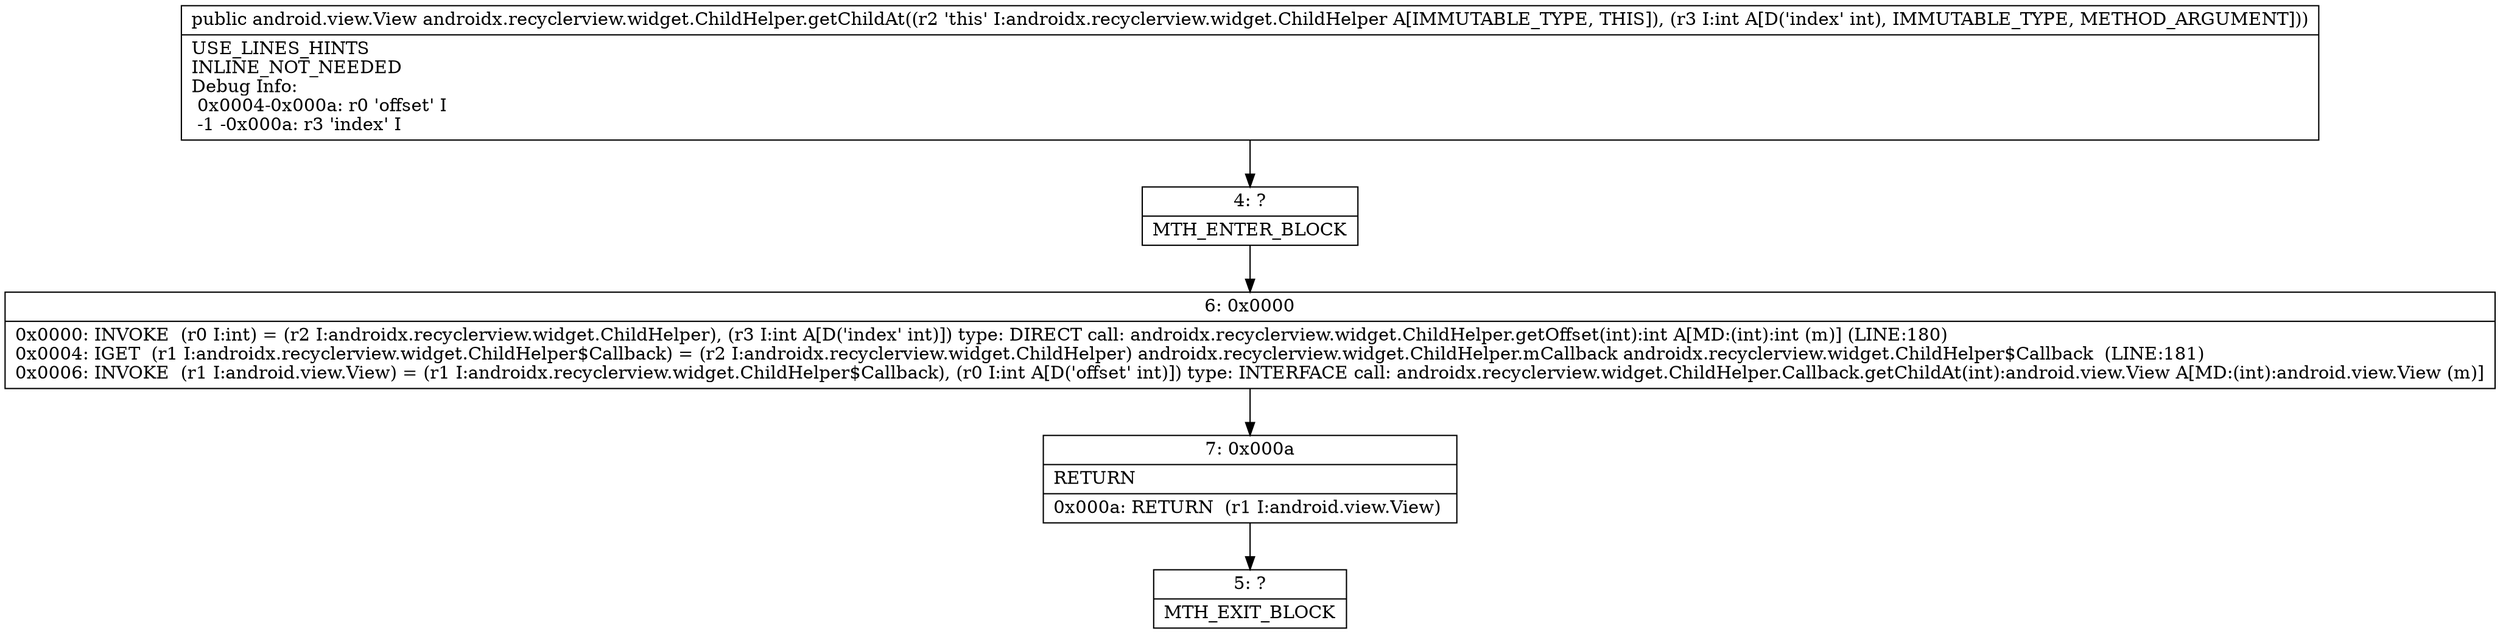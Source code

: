 digraph "CFG forandroidx.recyclerview.widget.ChildHelper.getChildAt(I)Landroid\/view\/View;" {
Node_4 [shape=record,label="{4\:\ ?|MTH_ENTER_BLOCK\l}"];
Node_6 [shape=record,label="{6\:\ 0x0000|0x0000: INVOKE  (r0 I:int) = (r2 I:androidx.recyclerview.widget.ChildHelper), (r3 I:int A[D('index' int)]) type: DIRECT call: androidx.recyclerview.widget.ChildHelper.getOffset(int):int A[MD:(int):int (m)] (LINE:180)\l0x0004: IGET  (r1 I:androidx.recyclerview.widget.ChildHelper$Callback) = (r2 I:androidx.recyclerview.widget.ChildHelper) androidx.recyclerview.widget.ChildHelper.mCallback androidx.recyclerview.widget.ChildHelper$Callback  (LINE:181)\l0x0006: INVOKE  (r1 I:android.view.View) = (r1 I:androidx.recyclerview.widget.ChildHelper$Callback), (r0 I:int A[D('offset' int)]) type: INTERFACE call: androidx.recyclerview.widget.ChildHelper.Callback.getChildAt(int):android.view.View A[MD:(int):android.view.View (m)]\l}"];
Node_7 [shape=record,label="{7\:\ 0x000a|RETURN\l|0x000a: RETURN  (r1 I:android.view.View) \l}"];
Node_5 [shape=record,label="{5\:\ ?|MTH_EXIT_BLOCK\l}"];
MethodNode[shape=record,label="{public android.view.View androidx.recyclerview.widget.ChildHelper.getChildAt((r2 'this' I:androidx.recyclerview.widget.ChildHelper A[IMMUTABLE_TYPE, THIS]), (r3 I:int A[D('index' int), IMMUTABLE_TYPE, METHOD_ARGUMENT]))  | USE_LINES_HINTS\lINLINE_NOT_NEEDED\lDebug Info:\l  0x0004\-0x000a: r0 'offset' I\l  \-1 \-0x000a: r3 'index' I\l}"];
MethodNode -> Node_4;Node_4 -> Node_6;
Node_6 -> Node_7;
Node_7 -> Node_5;
}

